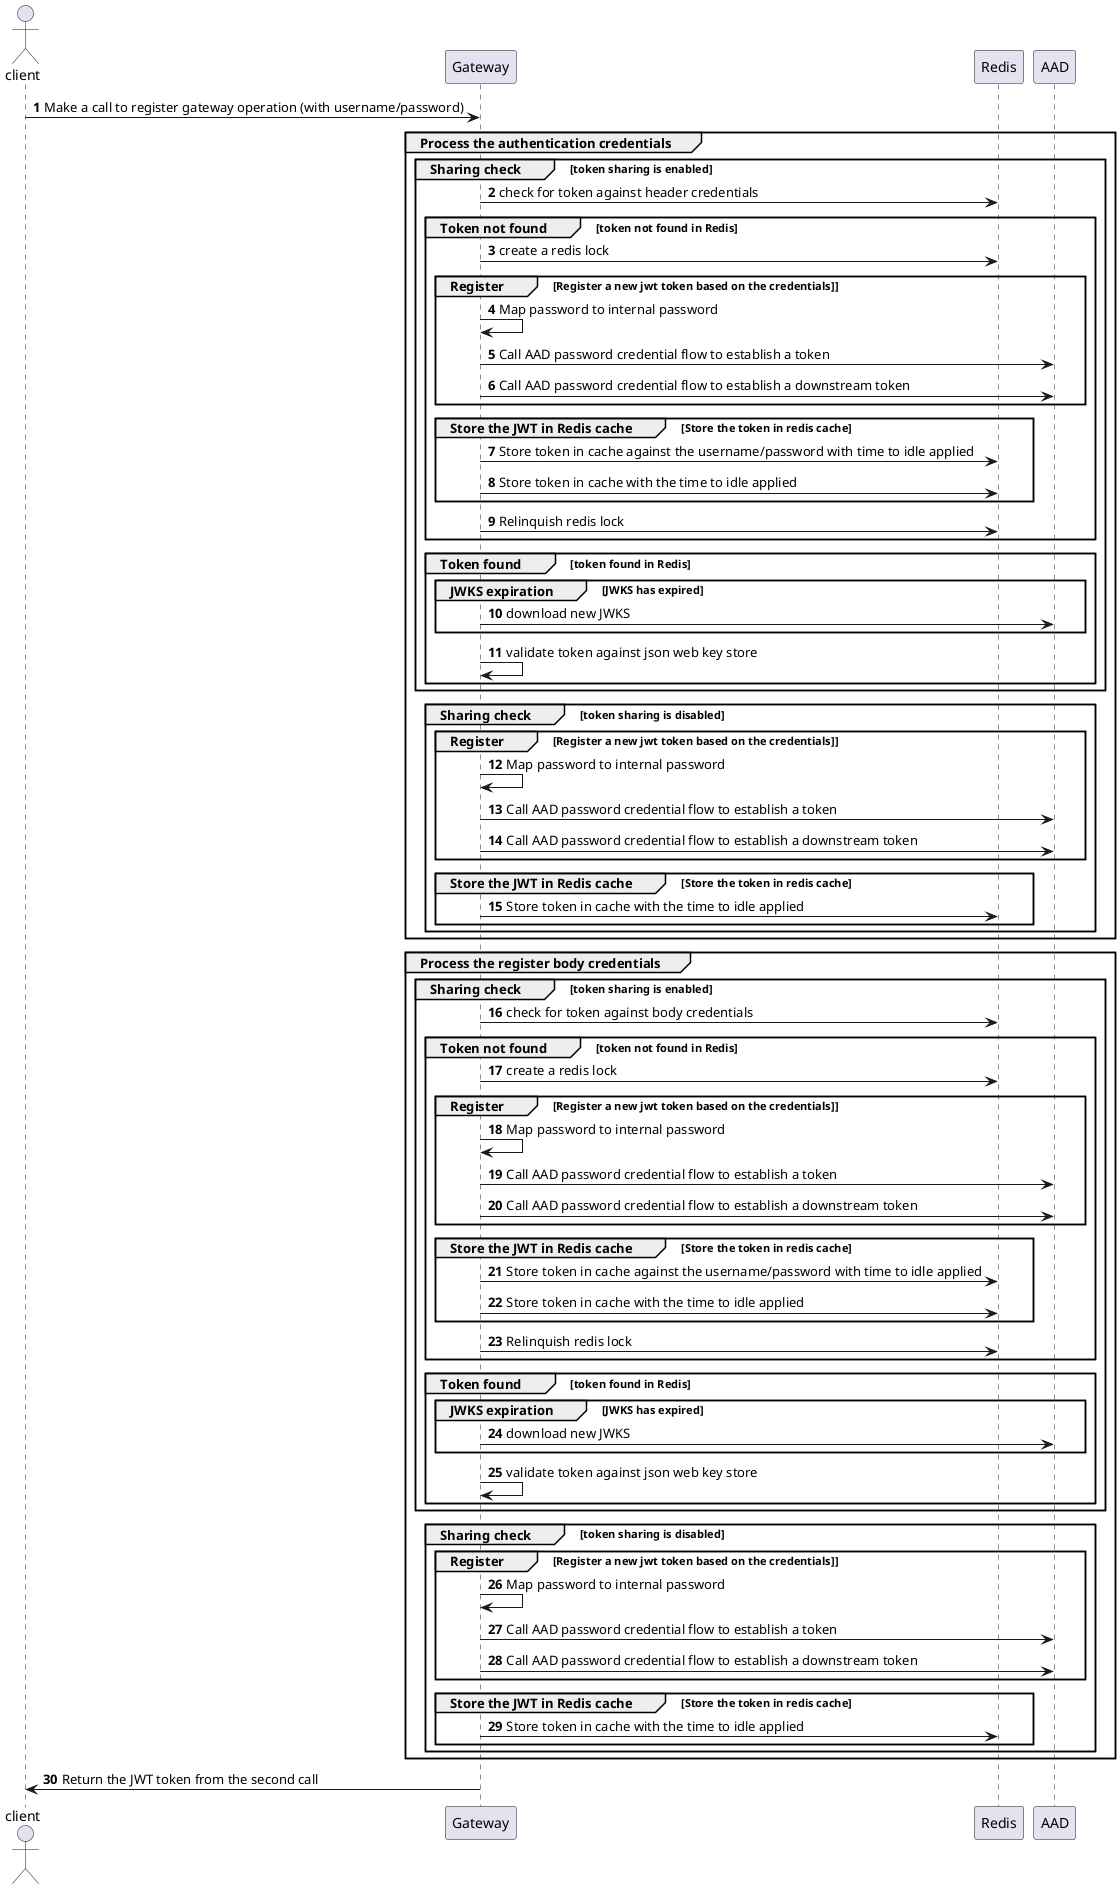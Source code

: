 @startuml
'https://plantuml.com/sequence-diagram

autonumber


actor "client"

"client" -> "Gateway" : Make a call to register gateway operation (with username/password)

group Process the authentication credentials
    group Sharing check [token sharing is enabled]

      "Gateway" -> Redis : check for token against header credentials

      group Token not found [token not found in Redis]

        Gateway -> Redis : create a redis lock

        group Register [Register a new jwt token based on the credentials]]
            "Gateway" -> "Gateway" : Map password to internal password
            "Gateway" -> "AAD" : Call AAD password credential flow to establish a token
            "Gateway" -> "AAD" : Call AAD password credential flow to establish a downstream token
        end

        group Store the JWT in Redis cache [Store the token in redis cache]
          "Gateway" -> "Redis" : Store token in cache against the username/password with time to idle applied
          "Gateway" -> "Redis" : Store token in cache with the time to idle applied
        end

        Gateway -> "Redis" : Relinquish redis lock
      end

      group Token found [token found in Redis]
        group JWKS expiration [JWKS has expired]
          Gateway -> AAD: download new JWKS
        end

        Gateway -> Gateway: validate token against json web key store
      end
    end

    group Sharing check [token sharing is disabled]
        group Register [Register a new jwt token based on the credentials]]
              "Gateway" -> "Gateway" : Map password to internal password
                  "Gateway" -> "AAD" : Call AAD password credential flow to establish a token
                  "Gateway" -> "AAD" : Call AAD password credential flow to establish a downstream token
        end

          group Store the JWT in Redis cache [Store the token in redis cache]
            "Gateway" -> "Redis" : Store token in cache with the time to idle applied
          end
    end
end

group Process the register body credentials
    group Sharing check [token sharing is enabled]

      "Gateway" -> Redis : check for token against body credentials

      group Token not found [token not found in Redis]

        Gateway -> Redis : create a redis lock

        group Register [Register a new jwt token based on the credentials]]
            "Gateway" -> "Gateway" : Map password to internal password
            "Gateway" -> "AAD" : Call AAD password credential flow to establish a token
            "Gateway" -> "AAD" : Call AAD password credential flow to establish a downstream token
        end

        group Store the JWT in Redis cache [Store the token in redis cache]
          "Gateway" -> "Redis" : Store token in cache against the username/password with time to idle applied
          "Gateway" -> "Redis" : Store token in cache with the time to idle applied
        end

        Gateway -> "Redis" : Relinquish redis lock
      end

      group Token found [token found in Redis]
        group JWKS expiration [JWKS has expired]
          Gateway -> AAD: download new JWKS
        end

        Gateway -> Gateway: validate token against json web key store
      end
    end

    group Sharing check [token sharing is disabled]
        group Register [Register a new jwt token based on the credentials]]
              "Gateway" -> "Gateway" : Map password to internal password
                  "Gateway" -> "AAD" : Call AAD password credential flow to establish a token
                  "Gateway" -> "AAD" : Call AAD password credential flow to establish a downstream token
        end

          group Store the JWT in Redis cache [Store the token in redis cache]
            "Gateway" -> "Redis" : Store token in cache with the time to idle applied
          end
    end
end


Gateway -> "client" : Return the JWT token from the second call

@enduml